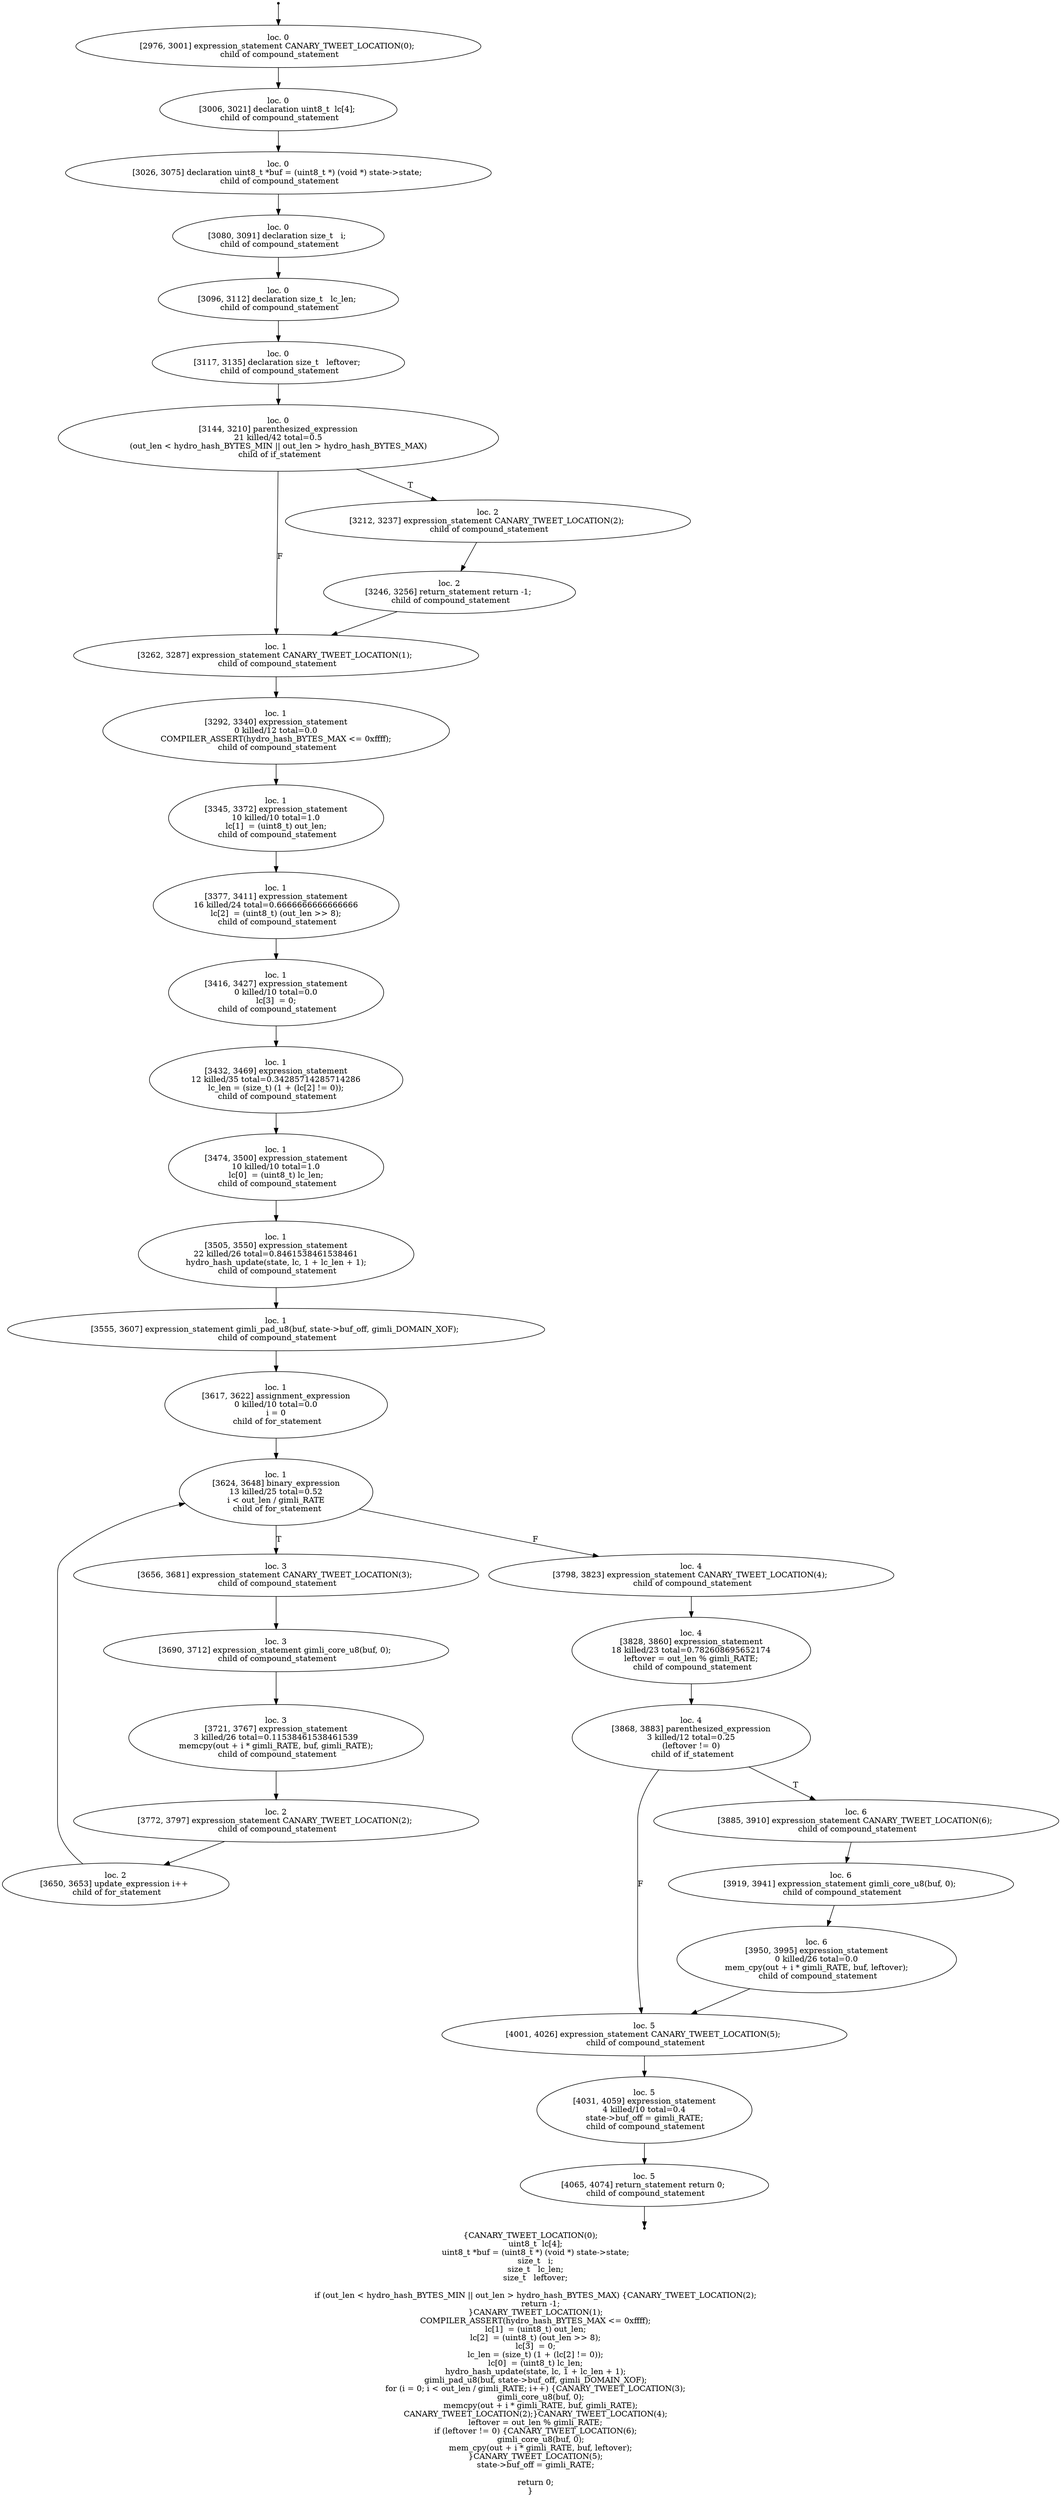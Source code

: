 digraph hydro_hash_final_3 {
	initial [shape=point]
	initial -> "loc. 0
[2976, 3001] expression_statement CANARY_TWEET_LOCATION(0); 
 child of compound_statement"
	final [shape=point]
	"loc. 5
[4065, 4074] return_statement return 0; 
 child of compound_statement" -> final
	"loc. 0
[2976, 3001] expression_statement CANARY_TWEET_LOCATION(0); 
 child of compound_statement"
	"loc. 0
[2976, 3001] expression_statement CANARY_TWEET_LOCATION(0); 
 child of compound_statement" -> "loc. 0
[3006, 3021] declaration uint8_t  lc[4]; 
 child of compound_statement"
	"loc. 0
[3006, 3021] declaration uint8_t  lc[4]; 
 child of compound_statement"
	"loc. 0
[3006, 3021] declaration uint8_t  lc[4]; 
 child of compound_statement" -> "loc. 0
[3026, 3075] declaration uint8_t *buf = (uint8_t *) (void *) state->state; 
 child of compound_statement"
	"loc. 0
[3026, 3075] declaration uint8_t *buf = (uint8_t *) (void *) state->state; 
 child of compound_statement"
	"loc. 0
[3026, 3075] declaration uint8_t *buf = (uint8_t *) (void *) state->state; 
 child of compound_statement" -> "loc. 0
[3080, 3091] declaration size_t   i; 
 child of compound_statement"
	"loc. 0
[3080, 3091] declaration size_t   i; 
 child of compound_statement"
	"loc. 0
[3080, 3091] declaration size_t   i; 
 child of compound_statement" -> "loc. 0
[3096, 3112] declaration size_t   lc_len; 
 child of compound_statement"
	"loc. 0
[3096, 3112] declaration size_t   lc_len; 
 child of compound_statement"
	"loc. 0
[3096, 3112] declaration size_t   lc_len; 
 child of compound_statement" -> "loc. 0
[3117, 3135] declaration size_t   leftover; 
 child of compound_statement"
	"loc. 0
[3117, 3135] declaration size_t   leftover; 
 child of compound_statement"
	"loc. 0
[3117, 3135] declaration size_t   leftover; 
 child of compound_statement" -> "loc. 0
[3144, 3210] parenthesized_expression
21 killed/42 total=0.5
 (out_len < hydro_hash_BYTES_MIN || out_len > hydro_hash_BYTES_MAX) 
 child of if_statement"
	"loc. 0
[3144, 3210] parenthesized_expression
21 killed/42 total=0.5
 (out_len < hydro_hash_BYTES_MIN || out_len > hydro_hash_BYTES_MAX) 
 child of if_statement"
	"loc. 0
[3144, 3210] parenthesized_expression
21 killed/42 total=0.5
 (out_len < hydro_hash_BYTES_MIN || out_len > hydro_hash_BYTES_MAX) 
 child of if_statement" -> "loc. 2
[3212, 3237] expression_statement CANARY_TWEET_LOCATION(2); 
 child of compound_statement" [label=T]
	"loc. 0
[3144, 3210] parenthesized_expression
21 killed/42 total=0.5
 (out_len < hydro_hash_BYTES_MIN || out_len > hydro_hash_BYTES_MAX) 
 child of if_statement" -> "loc. 1
[3262, 3287] expression_statement CANARY_TWEET_LOCATION(1); 
 child of compound_statement" [label=F]
	"loc. 2
[3212, 3237] expression_statement CANARY_TWEET_LOCATION(2); 
 child of compound_statement"
	"loc. 2
[3212, 3237] expression_statement CANARY_TWEET_LOCATION(2); 
 child of compound_statement" -> "loc. 2
[3246, 3256] return_statement return -1; 
 child of compound_statement"
	"loc. 1
[3262, 3287] expression_statement CANARY_TWEET_LOCATION(1); 
 child of compound_statement"
	"loc. 1
[3262, 3287] expression_statement CANARY_TWEET_LOCATION(1); 
 child of compound_statement" -> "loc. 1
[3292, 3340] expression_statement
0 killed/12 total=0.0
 COMPILER_ASSERT(hydro_hash_BYTES_MAX <= 0xffff); 
 child of compound_statement"
	"loc. 2
[3246, 3256] return_statement return -1; 
 child of compound_statement"
	"loc. 2
[3246, 3256] return_statement return -1; 
 child of compound_statement" -> "loc. 1
[3262, 3287] expression_statement CANARY_TWEET_LOCATION(1); 
 child of compound_statement"
	"loc. 1
[3292, 3340] expression_statement
0 killed/12 total=0.0
 COMPILER_ASSERT(hydro_hash_BYTES_MAX <= 0xffff); 
 child of compound_statement"
	"loc. 1
[3292, 3340] expression_statement
0 killed/12 total=0.0
 COMPILER_ASSERT(hydro_hash_BYTES_MAX <= 0xffff); 
 child of compound_statement" -> "loc. 1
[3345, 3372] expression_statement
10 killed/10 total=1.0
 lc[1]  = (uint8_t) out_len; 
 child of compound_statement"
	"loc. 1
[3345, 3372] expression_statement
10 killed/10 total=1.0
 lc[1]  = (uint8_t) out_len; 
 child of compound_statement"
	"loc. 1
[3345, 3372] expression_statement
10 killed/10 total=1.0
 lc[1]  = (uint8_t) out_len; 
 child of compound_statement" -> "loc. 1
[3377, 3411] expression_statement
16 killed/24 total=0.6666666666666666
 lc[2]  = (uint8_t) (out_len >> 8); 
 child of compound_statement"
	"loc. 1
[3377, 3411] expression_statement
16 killed/24 total=0.6666666666666666
 lc[2]  = (uint8_t) (out_len >> 8); 
 child of compound_statement"
	"loc. 1
[3377, 3411] expression_statement
16 killed/24 total=0.6666666666666666
 lc[2]  = (uint8_t) (out_len >> 8); 
 child of compound_statement" -> "loc. 1
[3416, 3427] expression_statement
0 killed/10 total=0.0
 lc[3]  = 0; 
 child of compound_statement"
	"loc. 1
[3416, 3427] expression_statement
0 killed/10 total=0.0
 lc[3]  = 0; 
 child of compound_statement"
	"loc. 1
[3416, 3427] expression_statement
0 killed/10 total=0.0
 lc[3]  = 0; 
 child of compound_statement" -> "loc. 1
[3432, 3469] expression_statement
12 killed/35 total=0.34285714285714286
 lc_len = (size_t) (1 + (lc[2] != 0)); 
 child of compound_statement"
	"loc. 1
[3432, 3469] expression_statement
12 killed/35 total=0.34285714285714286
 lc_len = (size_t) (1 + (lc[2] != 0)); 
 child of compound_statement"
	"loc. 1
[3432, 3469] expression_statement
12 killed/35 total=0.34285714285714286
 lc_len = (size_t) (1 + (lc[2] != 0)); 
 child of compound_statement" -> "loc. 1
[3474, 3500] expression_statement
10 killed/10 total=1.0
 lc[0]  = (uint8_t) lc_len; 
 child of compound_statement"
	"loc. 1
[3474, 3500] expression_statement
10 killed/10 total=1.0
 lc[0]  = (uint8_t) lc_len; 
 child of compound_statement"
	"loc. 1
[3474, 3500] expression_statement
10 killed/10 total=1.0
 lc[0]  = (uint8_t) lc_len; 
 child of compound_statement" -> "loc. 1
[3505, 3550] expression_statement
22 killed/26 total=0.8461538461538461
 hydro_hash_update(state, lc, 1 + lc_len + 1); 
 child of compound_statement"
	"loc. 1
[3505, 3550] expression_statement
22 killed/26 total=0.8461538461538461
 hydro_hash_update(state, lc, 1 + lc_len + 1); 
 child of compound_statement"
	"loc. 1
[3505, 3550] expression_statement
22 killed/26 total=0.8461538461538461
 hydro_hash_update(state, lc, 1 + lc_len + 1); 
 child of compound_statement" -> "loc. 1
[3555, 3607] expression_statement gimli_pad_u8(buf, state->buf_off, gimli_DOMAIN_XOF); 
 child of compound_statement"
	"loc. 1
[3555, 3607] expression_statement gimli_pad_u8(buf, state->buf_off, gimli_DOMAIN_XOF); 
 child of compound_statement"
	"loc. 1
[3555, 3607] expression_statement gimli_pad_u8(buf, state->buf_off, gimli_DOMAIN_XOF); 
 child of compound_statement" -> "loc. 1
[3617, 3622] assignment_expression
0 killed/10 total=0.0
 i = 0 
 child of for_statement"
	"loc. 1
[3617, 3622] assignment_expression
0 killed/10 total=0.0
 i = 0 
 child of for_statement"
	"loc. 1
[3617, 3622] assignment_expression
0 killed/10 total=0.0
 i = 0 
 child of for_statement" -> "loc. 1
[3624, 3648] binary_expression
13 killed/25 total=0.52
 i < out_len / gimli_RATE 
 child of for_statement"
	"loc. 1
[3624, 3648] binary_expression
13 killed/25 total=0.52
 i < out_len / gimli_RATE 
 child of for_statement"
	"loc. 1
[3624, 3648] binary_expression
13 killed/25 total=0.52
 i < out_len / gimli_RATE 
 child of for_statement" -> "loc. 3
[3656, 3681] expression_statement CANARY_TWEET_LOCATION(3); 
 child of compound_statement" [label=T]
	"loc. 1
[3624, 3648] binary_expression
13 killed/25 total=0.52
 i < out_len / gimli_RATE 
 child of for_statement" -> "loc. 4
[3798, 3823] expression_statement CANARY_TWEET_LOCATION(4); 
 child of compound_statement" [label=F]
	"loc. 3
[3656, 3681] expression_statement CANARY_TWEET_LOCATION(3); 
 child of compound_statement"
	"loc. 3
[3656, 3681] expression_statement CANARY_TWEET_LOCATION(3); 
 child of compound_statement" -> "loc. 3
[3690, 3712] expression_statement gimli_core_u8(buf, 0); 
 child of compound_statement"
	"loc. 4
[3798, 3823] expression_statement CANARY_TWEET_LOCATION(4); 
 child of compound_statement"
	"loc. 4
[3798, 3823] expression_statement CANARY_TWEET_LOCATION(4); 
 child of compound_statement" -> "loc. 4
[3828, 3860] expression_statement
18 killed/23 total=0.782608695652174
 leftover = out_len % gimli_RATE; 
 child of compound_statement"
	"loc. 2
[3650, 3653] update_expression i++ 
 child of for_statement"
	"loc. 2
[3650, 3653] update_expression i++ 
 child of for_statement" -> "loc. 1
[3624, 3648] binary_expression
13 killed/25 total=0.52
 i < out_len / gimli_RATE 
 child of for_statement"
	"loc. 3
[3690, 3712] expression_statement gimli_core_u8(buf, 0); 
 child of compound_statement"
	"loc. 3
[3690, 3712] expression_statement gimli_core_u8(buf, 0); 
 child of compound_statement" -> "loc. 3
[3721, 3767] expression_statement
3 killed/26 total=0.11538461538461539
 memcpy(out + i * gimli_RATE, buf, gimli_RATE); 
 child of compound_statement"
	"loc. 3
[3721, 3767] expression_statement
3 killed/26 total=0.11538461538461539
 memcpy(out + i * gimli_RATE, buf, gimli_RATE); 
 child of compound_statement"
	"loc. 3
[3721, 3767] expression_statement
3 killed/26 total=0.11538461538461539
 memcpy(out + i * gimli_RATE, buf, gimli_RATE); 
 child of compound_statement" -> "loc. 2
[3772, 3797] expression_statement CANARY_TWEET_LOCATION(2); 
 child of compound_statement"
	"loc. 2
[3772, 3797] expression_statement CANARY_TWEET_LOCATION(2); 
 child of compound_statement"
	"loc. 2
[3772, 3797] expression_statement CANARY_TWEET_LOCATION(2); 
 child of compound_statement" -> "loc. 2
[3650, 3653] update_expression i++ 
 child of for_statement"
	"loc. 4
[3828, 3860] expression_statement
18 killed/23 total=0.782608695652174
 leftover = out_len % gimli_RATE; 
 child of compound_statement"
	"loc. 4
[3828, 3860] expression_statement
18 killed/23 total=0.782608695652174
 leftover = out_len % gimli_RATE; 
 child of compound_statement" -> "loc. 4
[3868, 3883] parenthesized_expression
3 killed/12 total=0.25
 (leftover != 0) 
 child of if_statement"
	"loc. 4
[3868, 3883] parenthesized_expression
3 killed/12 total=0.25
 (leftover != 0) 
 child of if_statement"
	"loc. 4
[3868, 3883] parenthesized_expression
3 killed/12 total=0.25
 (leftover != 0) 
 child of if_statement" -> "loc. 6
[3885, 3910] expression_statement CANARY_TWEET_LOCATION(6); 
 child of compound_statement" [label=T]
	"loc. 4
[3868, 3883] parenthesized_expression
3 killed/12 total=0.25
 (leftover != 0) 
 child of if_statement" -> "loc. 5
[4001, 4026] expression_statement CANARY_TWEET_LOCATION(5); 
 child of compound_statement" [label=F]
	"loc. 6
[3885, 3910] expression_statement CANARY_TWEET_LOCATION(6); 
 child of compound_statement"
	"loc. 6
[3885, 3910] expression_statement CANARY_TWEET_LOCATION(6); 
 child of compound_statement" -> "loc. 6
[3919, 3941] expression_statement gimli_core_u8(buf, 0); 
 child of compound_statement"
	"loc. 5
[4001, 4026] expression_statement CANARY_TWEET_LOCATION(5); 
 child of compound_statement"
	"loc. 5
[4001, 4026] expression_statement CANARY_TWEET_LOCATION(5); 
 child of compound_statement" -> "loc. 5
[4031, 4059] expression_statement
4 killed/10 total=0.4
 state->buf_off = gimli_RATE; 
 child of compound_statement"
	"loc. 6
[3919, 3941] expression_statement gimli_core_u8(buf, 0); 
 child of compound_statement"
	"loc. 6
[3919, 3941] expression_statement gimli_core_u8(buf, 0); 
 child of compound_statement" -> "loc. 6
[3950, 3995] expression_statement
0 killed/26 total=0.0
 mem_cpy(out + i * gimli_RATE, buf, leftover); 
 child of compound_statement"
	"loc. 6
[3950, 3995] expression_statement
0 killed/26 total=0.0
 mem_cpy(out + i * gimli_RATE, buf, leftover); 
 child of compound_statement"
	"loc. 6
[3950, 3995] expression_statement
0 killed/26 total=0.0
 mem_cpy(out + i * gimli_RATE, buf, leftover); 
 child of compound_statement" -> "loc. 5
[4001, 4026] expression_statement CANARY_TWEET_LOCATION(5); 
 child of compound_statement"
	"loc. 5
[4031, 4059] expression_statement
4 killed/10 total=0.4
 state->buf_off = gimli_RATE; 
 child of compound_statement"
	"loc. 5
[4031, 4059] expression_statement
4 killed/10 total=0.4
 state->buf_off = gimli_RATE; 
 child of compound_statement" -> "loc. 5
[4065, 4074] return_statement return 0; 
 child of compound_statement"
	"loc. 5
[4065, 4074] return_statement return 0; 
 child of compound_statement"
	label="{CANARY_TWEET_LOCATION(0);
    uint8_t  lc[4];
    uint8_t *buf = (uint8_t *) (void *) state->state;
    size_t   i;
    size_t   lc_len;
    size_t   leftover;

    if (out_len < hydro_hash_BYTES_MIN || out_len > hydro_hash_BYTES_MAX) {CANARY_TWEET_LOCATION(2);
        return -1;
    }CANARY_TWEET_LOCATION(1);
    COMPILER_ASSERT(hydro_hash_BYTES_MAX <= 0xffff);
    lc[1]  = (uint8_t) out_len;
    lc[2]  = (uint8_t) (out_len >> 8);
    lc[3]  = 0;
    lc_len = (size_t) (1 + (lc[2] != 0));
    lc[0]  = (uint8_t) lc_len;
    hydro_hash_update(state, lc, 1 + lc_len + 1);
    gimli_pad_u8(buf, state->buf_off, gimli_DOMAIN_XOF);
    for (i = 0; i < out_len / gimli_RATE; i++) {CANARY_TWEET_LOCATION(3);
        gimli_core_u8(buf, 0);
        memcpy(out + i * gimli_RATE, buf, gimli_RATE);
    CANARY_TWEET_LOCATION(2);}CANARY_TWEET_LOCATION(4);
    leftover = out_len % gimli_RATE;
    if (leftover != 0) {CANARY_TWEET_LOCATION(6);
        gimli_core_u8(buf, 0);
        mem_cpy(out + i * gimli_RATE, buf, leftover);
    }CANARY_TWEET_LOCATION(5);
    state->buf_off = gimli_RATE;

    return 0;
}"
}
